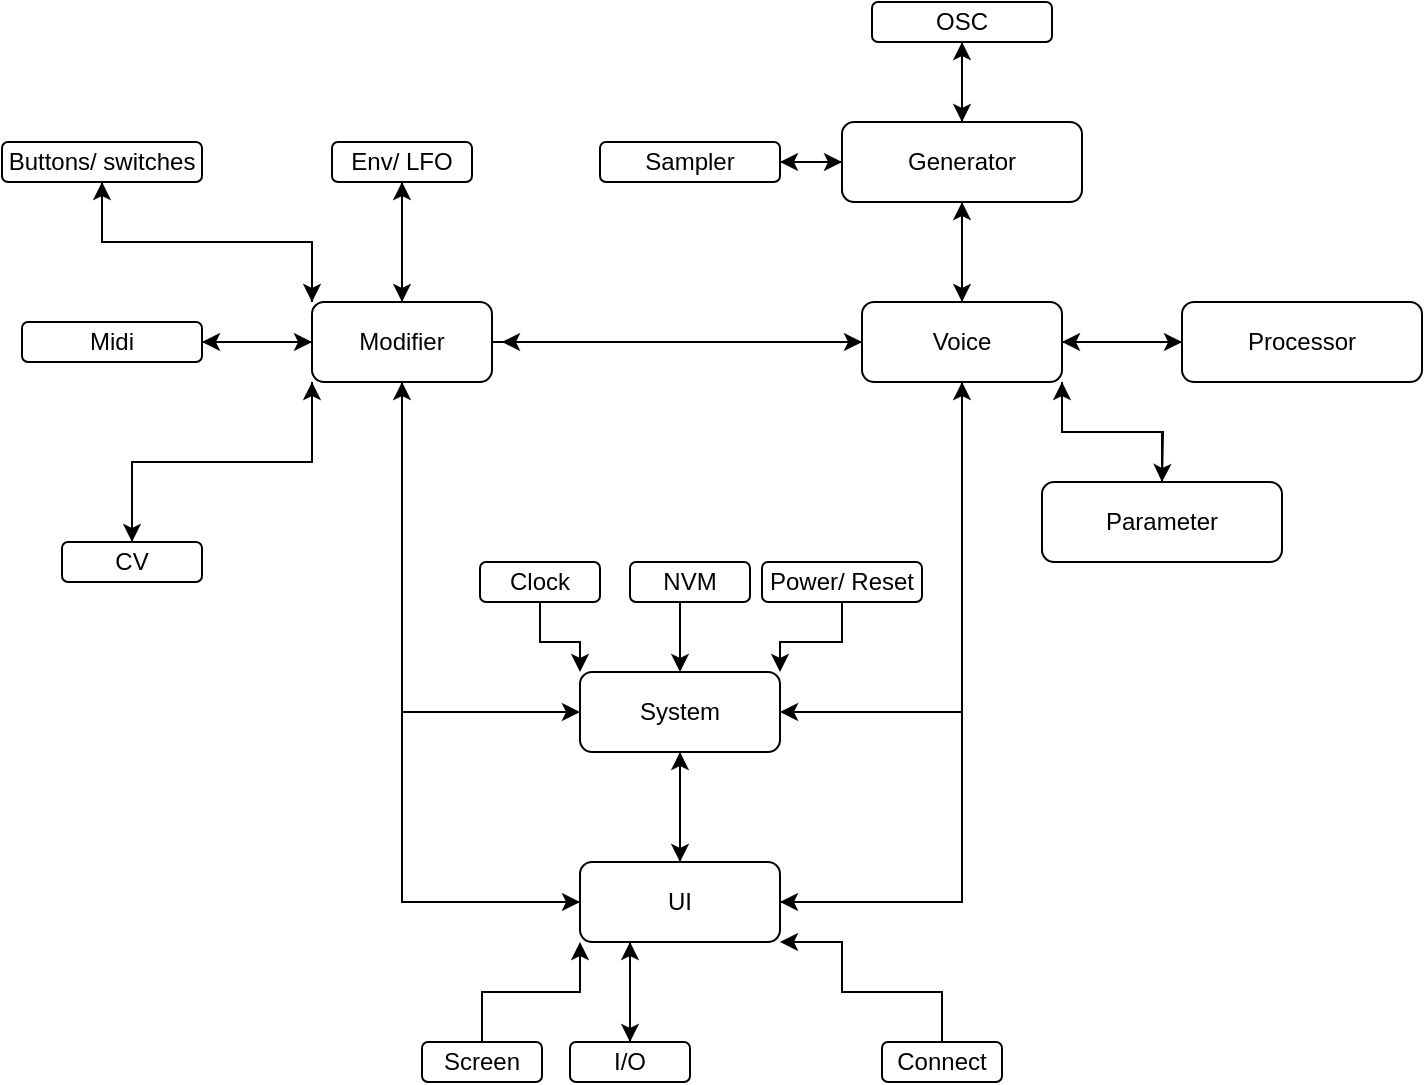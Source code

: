 <mxfile version="14.8.4" type="device"><diagram id="C5RBs43oDa-KdzZeNtuy" name="Page-1"><mxGraphModel dx="1186" dy="741" grid="1" gridSize="10" guides="1" tooltips="1" connect="1" arrows="1" fold="1" page="1" pageScale="1" pageWidth="827" pageHeight="1169" math="0" shadow="0"><root><mxCell id="WIyWlLk6GJQsqaUBKTNV-0"/><mxCell id="WIyWlLk6GJQsqaUBKTNV-1" parent="WIyWlLk6GJQsqaUBKTNV-0"/><mxCell id="wgGXw37ZZGCMPTmUUHgu-50" style="edgeStyle=orthogonalEdgeStyle;rounded=0;orthogonalLoop=1;jettySize=auto;html=1;exitX=1;exitY=0.5;exitDx=0;exitDy=0;" parent="WIyWlLk6GJQsqaUBKTNV-1" source="wgGXw37ZZGCMPTmUUHgu-3" edge="1"><mxGeometry relative="1" as="geometry"><mxPoint x="660" y="380" as="targetPoint"/></mxGeometry></mxCell><mxCell id="wgGXw37ZZGCMPTmUUHgu-51" style="edgeStyle=orthogonalEdgeStyle;rounded=0;orthogonalLoop=1;jettySize=auto;html=1;exitX=0.5;exitY=0;exitDx=0;exitDy=0;entryX=0.5;entryY=1;entryDx=0;entryDy=0;" parent="WIyWlLk6GJQsqaUBKTNV-1" source="wgGXw37ZZGCMPTmUUHgu-3" target="wgGXw37ZZGCMPTmUUHgu-4" edge="1"><mxGeometry relative="1" as="geometry"/></mxCell><mxCell id="jAzOVrOwSPpBuFEgdFX6-11" style="edgeStyle=orthogonalEdgeStyle;rounded=0;orthogonalLoop=1;jettySize=auto;html=1;exitX=0.5;exitY=1;exitDx=0;exitDy=0;entryX=1;entryY=0.5;entryDx=0;entryDy=0;" edge="1" parent="WIyWlLk6GJQsqaUBKTNV-1" source="wgGXw37ZZGCMPTmUUHgu-3" target="jAzOVrOwSPpBuFEgdFX6-9"><mxGeometry relative="1" as="geometry"/></mxCell><mxCell id="jAzOVrOwSPpBuFEgdFX6-24" style="edgeStyle=orthogonalEdgeStyle;rounded=0;orthogonalLoop=1;jettySize=auto;html=1;exitX=1;exitY=1;exitDx=0;exitDy=0;" edge="1" parent="WIyWlLk6GJQsqaUBKTNV-1" source="wgGXw37ZZGCMPTmUUHgu-3"><mxGeometry relative="1" as="geometry"><mxPoint x="650" y="450" as="targetPoint"/></mxGeometry></mxCell><mxCell id="jAzOVrOwSPpBuFEgdFX6-26" style="edgeStyle=orthogonalEdgeStyle;rounded=0;orthogonalLoop=1;jettySize=auto;html=1;exitX=0;exitY=0.5;exitDx=0;exitDy=0;" edge="1" parent="WIyWlLk6GJQsqaUBKTNV-1" source="wgGXw37ZZGCMPTmUUHgu-3"><mxGeometry relative="1" as="geometry"><mxPoint x="320" y="380" as="targetPoint"/></mxGeometry></mxCell><mxCell id="jAzOVrOwSPpBuFEgdFX6-48" style="edgeStyle=orthogonalEdgeStyle;rounded=0;orthogonalLoop=1;jettySize=auto;html=1;exitX=0.5;exitY=1;exitDx=0;exitDy=0;entryX=1;entryY=0.5;entryDx=0;entryDy=0;" edge="1" parent="WIyWlLk6GJQsqaUBKTNV-1" source="wgGXw37ZZGCMPTmUUHgu-3" target="jAzOVrOwSPpBuFEgdFX6-7"><mxGeometry relative="1" as="geometry"/></mxCell><mxCell id="wgGXw37ZZGCMPTmUUHgu-3" value="Voice" style="rounded=1;whiteSpace=wrap;html=1;" parent="WIyWlLk6GJQsqaUBKTNV-1" vertex="1"><mxGeometry x="500" y="360" width="100" height="40" as="geometry"/></mxCell><mxCell id="wgGXw37ZZGCMPTmUUHgu-45" style="edgeStyle=orthogonalEdgeStyle;rounded=0;orthogonalLoop=1;jettySize=auto;html=1;exitX=0.5;exitY=1;exitDx=0;exitDy=0;entryX=0.5;entryY=0;entryDx=0;entryDy=0;" parent="WIyWlLk6GJQsqaUBKTNV-1" source="wgGXw37ZZGCMPTmUUHgu-4" target="wgGXw37ZZGCMPTmUUHgu-3" edge="1"><mxGeometry relative="1" as="geometry"/></mxCell><mxCell id="jAzOVrOwSPpBuFEgdFX6-30" style="edgeStyle=orthogonalEdgeStyle;rounded=0;orthogonalLoop=1;jettySize=auto;html=1;exitX=0;exitY=0.5;exitDx=0;exitDy=0;entryX=1;entryY=0.5;entryDx=0;entryDy=0;" edge="1" parent="WIyWlLk6GJQsqaUBKTNV-1" source="wgGXw37ZZGCMPTmUUHgu-4" target="jAzOVrOwSPpBuFEgdFX6-3"><mxGeometry relative="1" as="geometry"/></mxCell><mxCell id="jAzOVrOwSPpBuFEgdFX6-31" style="edgeStyle=orthogonalEdgeStyle;rounded=0;orthogonalLoop=1;jettySize=auto;html=1;exitX=0.5;exitY=0;exitDx=0;exitDy=0;entryX=0.5;entryY=1;entryDx=0;entryDy=0;" edge="1" parent="WIyWlLk6GJQsqaUBKTNV-1" source="wgGXw37ZZGCMPTmUUHgu-4" target="jAzOVrOwSPpBuFEgdFX6-28"><mxGeometry relative="1" as="geometry"/></mxCell><mxCell id="wgGXw37ZZGCMPTmUUHgu-4" value="Generator" style="rounded=1;whiteSpace=wrap;html=1;" parent="WIyWlLk6GJQsqaUBKTNV-1" vertex="1"><mxGeometry x="490" y="270" width="120" height="40" as="geometry"/></mxCell><mxCell id="wgGXw37ZZGCMPTmUUHgu-49" style="edgeStyle=orthogonalEdgeStyle;rounded=0;orthogonalLoop=1;jettySize=auto;html=1;exitX=0;exitY=0.5;exitDx=0;exitDy=0;entryX=1;entryY=0.5;entryDx=0;entryDy=0;" parent="WIyWlLk6GJQsqaUBKTNV-1" source="wgGXw37ZZGCMPTmUUHgu-5" target="wgGXw37ZZGCMPTmUUHgu-3" edge="1"><mxGeometry relative="1" as="geometry"/></mxCell><mxCell id="wgGXw37ZZGCMPTmUUHgu-5" value="Processor" style="rounded=1;whiteSpace=wrap;html=1;" parent="WIyWlLk6GJQsqaUBKTNV-1" vertex="1"><mxGeometry x="660" y="360" width="120" height="40" as="geometry"/></mxCell><mxCell id="wgGXw37ZZGCMPTmUUHgu-53" style="edgeStyle=orthogonalEdgeStyle;rounded=0;orthogonalLoop=1;jettySize=auto;html=1;exitX=0;exitY=1;exitDx=0;exitDy=0;entryX=0.5;entryY=0;entryDx=0;entryDy=0;" parent="WIyWlLk6GJQsqaUBKTNV-1" source="wgGXw37ZZGCMPTmUUHgu-9" target="wgGXw37ZZGCMPTmUUHgu-21" edge="1"><mxGeometry relative="1" as="geometry"/></mxCell><mxCell id="wgGXw37ZZGCMPTmUUHgu-54" style="edgeStyle=orthogonalEdgeStyle;rounded=0;orthogonalLoop=1;jettySize=auto;html=1;exitX=0;exitY=0.5;exitDx=0;exitDy=0;entryX=1;entryY=0.5;entryDx=0;entryDy=0;" parent="WIyWlLk6GJQsqaUBKTNV-1" source="wgGXw37ZZGCMPTmUUHgu-9" target="wgGXw37ZZGCMPTmUUHgu-17" edge="1"><mxGeometry relative="1" as="geometry"/></mxCell><mxCell id="wgGXw37ZZGCMPTmUUHgu-55" style="edgeStyle=orthogonalEdgeStyle;rounded=0;orthogonalLoop=1;jettySize=auto;html=1;exitX=0.5;exitY=0;exitDx=0;exitDy=0;entryX=0.5;entryY=1;entryDx=0;entryDy=0;" parent="WIyWlLk6GJQsqaUBKTNV-1" source="wgGXw37ZZGCMPTmUUHgu-9" target="wgGXw37ZZGCMPTmUUHgu-10" edge="1"><mxGeometry relative="1" as="geometry"/></mxCell><mxCell id="y5iI07ml_LVYKIZMdpZi-5" style="edgeStyle=orthogonalEdgeStyle;rounded=0;orthogonalLoop=1;jettySize=auto;html=1;exitX=0;exitY=0;exitDx=0;exitDy=0;entryX=0.5;entryY=1;entryDx=0;entryDy=0;" parent="WIyWlLk6GJQsqaUBKTNV-1" source="wgGXw37ZZGCMPTmUUHgu-9" target="wgGXw37ZZGCMPTmUUHgu-43" edge="1"><mxGeometry relative="1" as="geometry"/></mxCell><mxCell id="jAzOVrOwSPpBuFEgdFX6-21" style="edgeStyle=orthogonalEdgeStyle;rounded=0;orthogonalLoop=1;jettySize=auto;html=1;exitX=0.5;exitY=1;exitDx=0;exitDy=0;entryX=0;entryY=0.5;entryDx=0;entryDy=0;" edge="1" parent="WIyWlLk6GJQsqaUBKTNV-1" source="wgGXw37ZZGCMPTmUUHgu-9" target="jAzOVrOwSPpBuFEgdFX6-9"><mxGeometry relative="1" as="geometry"/></mxCell><mxCell id="jAzOVrOwSPpBuFEgdFX6-25" style="edgeStyle=orthogonalEdgeStyle;rounded=0;orthogonalLoop=1;jettySize=auto;html=1;exitX=1;exitY=0.5;exitDx=0;exitDy=0;entryX=0;entryY=0.5;entryDx=0;entryDy=0;" edge="1" parent="WIyWlLk6GJQsqaUBKTNV-1" source="wgGXw37ZZGCMPTmUUHgu-9" target="wgGXw37ZZGCMPTmUUHgu-3"><mxGeometry relative="1" as="geometry"/></mxCell><mxCell id="jAzOVrOwSPpBuFEgdFX6-47" style="edgeStyle=orthogonalEdgeStyle;rounded=0;orthogonalLoop=1;jettySize=auto;html=1;exitX=0.5;exitY=1;exitDx=0;exitDy=0;entryX=0;entryY=0.5;entryDx=0;entryDy=0;" edge="1" parent="WIyWlLk6GJQsqaUBKTNV-1" source="wgGXw37ZZGCMPTmUUHgu-9" target="jAzOVrOwSPpBuFEgdFX6-7"><mxGeometry relative="1" as="geometry"/></mxCell><mxCell id="wgGXw37ZZGCMPTmUUHgu-9" value="Modifier" style="rounded=1;whiteSpace=wrap;html=1;" parent="WIyWlLk6GJQsqaUBKTNV-1" vertex="1"><mxGeometry x="225" y="360" width="90" height="40" as="geometry"/></mxCell><mxCell id="wgGXw37ZZGCMPTmUUHgu-39" style="edgeStyle=orthogonalEdgeStyle;rounded=0;orthogonalLoop=1;jettySize=auto;html=1;exitX=0.5;exitY=1;exitDx=0;exitDy=0;entryX=0.5;entryY=0;entryDx=0;entryDy=0;" parent="WIyWlLk6GJQsqaUBKTNV-1" source="wgGXw37ZZGCMPTmUUHgu-10" target="wgGXw37ZZGCMPTmUUHgu-9" edge="1"><mxGeometry relative="1" as="geometry"/></mxCell><mxCell id="wgGXw37ZZGCMPTmUUHgu-10" value="Env/ LFO" style="rounded=1;whiteSpace=wrap;html=1;" parent="WIyWlLk6GJQsqaUBKTNV-1" vertex="1"><mxGeometry x="235" y="280" width="70" height="20" as="geometry"/></mxCell><mxCell id="wgGXw37ZZGCMPTmUUHgu-38" style="edgeStyle=orthogonalEdgeStyle;rounded=0;orthogonalLoop=1;jettySize=auto;html=1;exitX=1;exitY=0.5;exitDx=0;exitDy=0;entryX=0;entryY=0.5;entryDx=0;entryDy=0;" parent="WIyWlLk6GJQsqaUBKTNV-1" source="wgGXw37ZZGCMPTmUUHgu-17" target="wgGXw37ZZGCMPTmUUHgu-9" edge="1"><mxGeometry relative="1" as="geometry"/></mxCell><mxCell id="wgGXw37ZZGCMPTmUUHgu-17" value="Midi" style="rounded=1;whiteSpace=wrap;html=1;" parent="WIyWlLk6GJQsqaUBKTNV-1" vertex="1"><mxGeometry x="80" y="370" width="90" height="20" as="geometry"/></mxCell><mxCell id="wgGXw37ZZGCMPTmUUHgu-40" style="edgeStyle=orthogonalEdgeStyle;rounded=0;orthogonalLoop=1;jettySize=auto;html=1;exitX=0.5;exitY=0;exitDx=0;exitDy=0;entryX=0;entryY=1;entryDx=0;entryDy=0;" parent="WIyWlLk6GJQsqaUBKTNV-1" source="wgGXw37ZZGCMPTmUUHgu-21" target="wgGXw37ZZGCMPTmUUHgu-9" edge="1"><mxGeometry relative="1" as="geometry"/></mxCell><mxCell id="wgGXw37ZZGCMPTmUUHgu-21" value="CV" style="rounded=1;whiteSpace=wrap;html=1;" parent="WIyWlLk6GJQsqaUBKTNV-1" vertex="1"><mxGeometry x="100" y="480" width="70" height="20" as="geometry"/></mxCell><mxCell id="jAzOVrOwSPpBuFEgdFX6-10" style="edgeStyle=orthogonalEdgeStyle;rounded=0;orthogonalLoop=1;jettySize=auto;html=1;exitX=0.5;exitY=0;exitDx=0;exitDy=0;entryX=0.25;entryY=1;entryDx=0;entryDy=0;" edge="1" parent="WIyWlLk6GJQsqaUBKTNV-1" source="wgGXw37ZZGCMPTmUUHgu-25" target="jAzOVrOwSPpBuFEgdFX6-9"><mxGeometry relative="1" as="geometry"/></mxCell><mxCell id="wgGXw37ZZGCMPTmUUHgu-25" value="I/O" style="rounded=1;whiteSpace=wrap;html=1;" parent="WIyWlLk6GJQsqaUBKTNV-1" vertex="1"><mxGeometry x="354" y="730" width="60" height="20" as="geometry"/></mxCell><mxCell id="y5iI07ml_LVYKIZMdpZi-6" style="edgeStyle=orthogonalEdgeStyle;rounded=0;orthogonalLoop=1;jettySize=auto;html=1;exitX=0.5;exitY=1;exitDx=0;exitDy=0;entryX=0;entryY=0;entryDx=0;entryDy=0;" parent="WIyWlLk6GJQsqaUBKTNV-1" source="wgGXw37ZZGCMPTmUUHgu-43" target="wgGXw37ZZGCMPTmUUHgu-9" edge="1"><mxGeometry relative="1" as="geometry"/></mxCell><mxCell id="wgGXw37ZZGCMPTmUUHgu-43" value="Buttons/ switches" style="rounded=1;whiteSpace=wrap;html=1;" parent="WIyWlLk6GJQsqaUBKTNV-1" vertex="1"><mxGeometry x="70" y="280" width="100" height="20" as="geometry"/></mxCell><mxCell id="jAzOVrOwSPpBuFEgdFX6-4" style="edgeStyle=orthogonalEdgeStyle;rounded=0;orthogonalLoop=1;jettySize=auto;html=1;exitX=1;exitY=0.5;exitDx=0;exitDy=0;entryX=0;entryY=0.5;entryDx=0;entryDy=0;" edge="1" parent="WIyWlLk6GJQsqaUBKTNV-1" source="jAzOVrOwSPpBuFEgdFX6-3" target="wgGXw37ZZGCMPTmUUHgu-4"><mxGeometry relative="1" as="geometry"/></mxCell><mxCell id="jAzOVrOwSPpBuFEgdFX6-3" value="Sampler" style="rounded=1;whiteSpace=wrap;html=1;" vertex="1" parent="WIyWlLk6GJQsqaUBKTNV-1"><mxGeometry x="369" y="280" width="90" height="20" as="geometry"/></mxCell><mxCell id="jAzOVrOwSPpBuFEgdFX6-18" style="edgeStyle=orthogonalEdgeStyle;rounded=0;orthogonalLoop=1;jettySize=auto;html=1;exitX=0.5;exitY=1;exitDx=0;exitDy=0;" edge="1" parent="WIyWlLk6GJQsqaUBKTNV-1" source="jAzOVrOwSPpBuFEgdFX6-7"><mxGeometry relative="1" as="geometry"><mxPoint x="409" y="640" as="targetPoint"/></mxGeometry></mxCell><mxCell id="jAzOVrOwSPpBuFEgdFX6-7" value="System" style="rounded=1;whiteSpace=wrap;html=1;" vertex="1" parent="WIyWlLk6GJQsqaUBKTNV-1"><mxGeometry x="359" y="545" width="100" height="40" as="geometry"/></mxCell><mxCell id="jAzOVrOwSPpBuFEgdFX6-12" style="edgeStyle=orthogonalEdgeStyle;rounded=0;orthogonalLoop=1;jettySize=auto;html=1;exitX=1;exitY=0.5;exitDx=0;exitDy=0;entryX=0.5;entryY=1;entryDx=0;entryDy=0;" edge="1" parent="WIyWlLk6GJQsqaUBKTNV-1" source="jAzOVrOwSPpBuFEgdFX6-9" target="wgGXw37ZZGCMPTmUUHgu-3"><mxGeometry relative="1" as="geometry"/></mxCell><mxCell id="jAzOVrOwSPpBuFEgdFX6-14" style="edgeStyle=orthogonalEdgeStyle;rounded=0;orthogonalLoop=1;jettySize=auto;html=1;exitX=0.25;exitY=1;exitDx=0;exitDy=0;entryX=0.5;entryY=0;entryDx=0;entryDy=0;" edge="1" parent="WIyWlLk6GJQsqaUBKTNV-1" source="jAzOVrOwSPpBuFEgdFX6-9" target="wgGXw37ZZGCMPTmUUHgu-25"><mxGeometry relative="1" as="geometry"/></mxCell><mxCell id="jAzOVrOwSPpBuFEgdFX6-17" style="edgeStyle=orthogonalEdgeStyle;rounded=0;orthogonalLoop=1;jettySize=auto;html=1;exitX=0.5;exitY=0;exitDx=0;exitDy=0;" edge="1" parent="WIyWlLk6GJQsqaUBKTNV-1" source="jAzOVrOwSPpBuFEgdFX6-9" target="jAzOVrOwSPpBuFEgdFX6-7"><mxGeometry relative="1" as="geometry"/></mxCell><mxCell id="jAzOVrOwSPpBuFEgdFX6-20" style="edgeStyle=orthogonalEdgeStyle;rounded=0;orthogonalLoop=1;jettySize=auto;html=1;exitX=0;exitY=0.5;exitDx=0;exitDy=0;entryX=0.5;entryY=1;entryDx=0;entryDy=0;" edge="1" parent="WIyWlLk6GJQsqaUBKTNV-1" source="jAzOVrOwSPpBuFEgdFX6-9" target="wgGXw37ZZGCMPTmUUHgu-9"><mxGeometry relative="1" as="geometry"/></mxCell><mxCell id="jAzOVrOwSPpBuFEgdFX6-9" value="UI" style="rounded=1;whiteSpace=wrap;html=1;" vertex="1" parent="WIyWlLk6GJQsqaUBKTNV-1"><mxGeometry x="359" y="640" width="100" height="40" as="geometry"/></mxCell><mxCell id="jAzOVrOwSPpBuFEgdFX6-23" style="edgeStyle=orthogonalEdgeStyle;rounded=0;orthogonalLoop=1;jettySize=auto;html=1;exitX=0.5;exitY=0;exitDx=0;exitDy=0;entryX=1;entryY=1;entryDx=0;entryDy=0;" edge="1" parent="WIyWlLk6GJQsqaUBKTNV-1" source="jAzOVrOwSPpBuFEgdFX6-22" target="wgGXw37ZZGCMPTmUUHgu-3"><mxGeometry relative="1" as="geometry"/></mxCell><mxCell id="jAzOVrOwSPpBuFEgdFX6-22" value="Parameter" style="rounded=1;whiteSpace=wrap;html=1;" vertex="1" parent="WIyWlLk6GJQsqaUBKTNV-1"><mxGeometry x="590" y="450" width="120" height="40" as="geometry"/></mxCell><mxCell id="jAzOVrOwSPpBuFEgdFX6-29" style="edgeStyle=orthogonalEdgeStyle;rounded=0;orthogonalLoop=1;jettySize=auto;html=1;exitX=0.5;exitY=1;exitDx=0;exitDy=0;entryX=0.5;entryY=0;entryDx=0;entryDy=0;" edge="1" parent="WIyWlLk6GJQsqaUBKTNV-1" source="jAzOVrOwSPpBuFEgdFX6-28" target="wgGXw37ZZGCMPTmUUHgu-4"><mxGeometry relative="1" as="geometry"/></mxCell><mxCell id="jAzOVrOwSPpBuFEgdFX6-28" value="OSC" style="rounded=1;whiteSpace=wrap;html=1;" vertex="1" parent="WIyWlLk6GJQsqaUBKTNV-1"><mxGeometry x="505" y="210" width="90" height="20" as="geometry"/></mxCell><mxCell id="jAzOVrOwSPpBuFEgdFX6-35" style="edgeStyle=orthogonalEdgeStyle;rounded=0;orthogonalLoop=1;jettySize=auto;html=1;exitX=0.5;exitY=0;exitDx=0;exitDy=0;entryX=0;entryY=1;entryDx=0;entryDy=0;" edge="1" parent="WIyWlLk6GJQsqaUBKTNV-1" source="jAzOVrOwSPpBuFEgdFX6-34" target="jAzOVrOwSPpBuFEgdFX6-9"><mxGeometry relative="1" as="geometry"/></mxCell><mxCell id="jAzOVrOwSPpBuFEgdFX6-34" value="Screen" style="rounded=1;whiteSpace=wrap;html=1;" vertex="1" parent="WIyWlLk6GJQsqaUBKTNV-1"><mxGeometry x="280" y="730" width="60" height="20" as="geometry"/></mxCell><mxCell id="jAzOVrOwSPpBuFEgdFX6-37" style="edgeStyle=orthogonalEdgeStyle;rounded=0;orthogonalLoop=1;jettySize=auto;html=1;exitX=0.5;exitY=0;exitDx=0;exitDy=0;entryX=1;entryY=1;entryDx=0;entryDy=0;" edge="1" parent="WIyWlLk6GJQsqaUBKTNV-1" source="jAzOVrOwSPpBuFEgdFX6-36" target="jAzOVrOwSPpBuFEgdFX6-9"><mxGeometry relative="1" as="geometry"><Array as="points"><mxPoint x="540" y="705"/><mxPoint x="490" y="705"/><mxPoint x="490" y="680"/></Array></mxGeometry></mxCell><mxCell id="jAzOVrOwSPpBuFEgdFX6-36" value="Connect" style="rounded=1;whiteSpace=wrap;html=1;" vertex="1" parent="WIyWlLk6GJQsqaUBKTNV-1"><mxGeometry x="510" y="730" width="60" height="20" as="geometry"/></mxCell><mxCell id="jAzOVrOwSPpBuFEgdFX6-39" style="edgeStyle=orthogonalEdgeStyle;rounded=0;orthogonalLoop=1;jettySize=auto;html=1;exitX=0.5;exitY=1;exitDx=0;exitDy=0;entryX=0;entryY=0;entryDx=0;entryDy=0;" edge="1" parent="WIyWlLk6GJQsqaUBKTNV-1" source="jAzOVrOwSPpBuFEgdFX6-38" target="jAzOVrOwSPpBuFEgdFX6-7"><mxGeometry relative="1" as="geometry"/></mxCell><mxCell id="jAzOVrOwSPpBuFEgdFX6-38" value="Clock" style="rounded=1;whiteSpace=wrap;html=1;" vertex="1" parent="WIyWlLk6GJQsqaUBKTNV-1"><mxGeometry x="309" y="490" width="60" height="20" as="geometry"/></mxCell><mxCell id="jAzOVrOwSPpBuFEgdFX6-41" style="edgeStyle=orthogonalEdgeStyle;rounded=0;orthogonalLoop=1;jettySize=auto;html=1;exitX=0.5;exitY=1;exitDx=0;exitDy=0;entryX=0.5;entryY=0;entryDx=0;entryDy=0;" edge="1" parent="WIyWlLk6GJQsqaUBKTNV-1" source="jAzOVrOwSPpBuFEgdFX6-40" target="jAzOVrOwSPpBuFEgdFX6-7"><mxGeometry relative="1" as="geometry"/></mxCell><mxCell id="jAzOVrOwSPpBuFEgdFX6-40" value="NVM" style="rounded=1;whiteSpace=wrap;html=1;" vertex="1" parent="WIyWlLk6GJQsqaUBKTNV-1"><mxGeometry x="384" y="490" width="60" height="20" as="geometry"/></mxCell><mxCell id="jAzOVrOwSPpBuFEgdFX6-44" style="edgeStyle=orthogonalEdgeStyle;rounded=0;orthogonalLoop=1;jettySize=auto;html=1;exitX=0.5;exitY=1;exitDx=0;exitDy=0;entryX=1;entryY=0;entryDx=0;entryDy=0;" edge="1" parent="WIyWlLk6GJQsqaUBKTNV-1" source="jAzOVrOwSPpBuFEgdFX6-42" target="jAzOVrOwSPpBuFEgdFX6-7"><mxGeometry relative="1" as="geometry"/></mxCell><mxCell id="jAzOVrOwSPpBuFEgdFX6-42" value="Power/ Reset" style="rounded=1;whiteSpace=wrap;html=1;" vertex="1" parent="WIyWlLk6GJQsqaUBKTNV-1"><mxGeometry x="450" y="490" width="80" height="20" as="geometry"/></mxCell></root></mxGraphModel></diagram></mxfile>